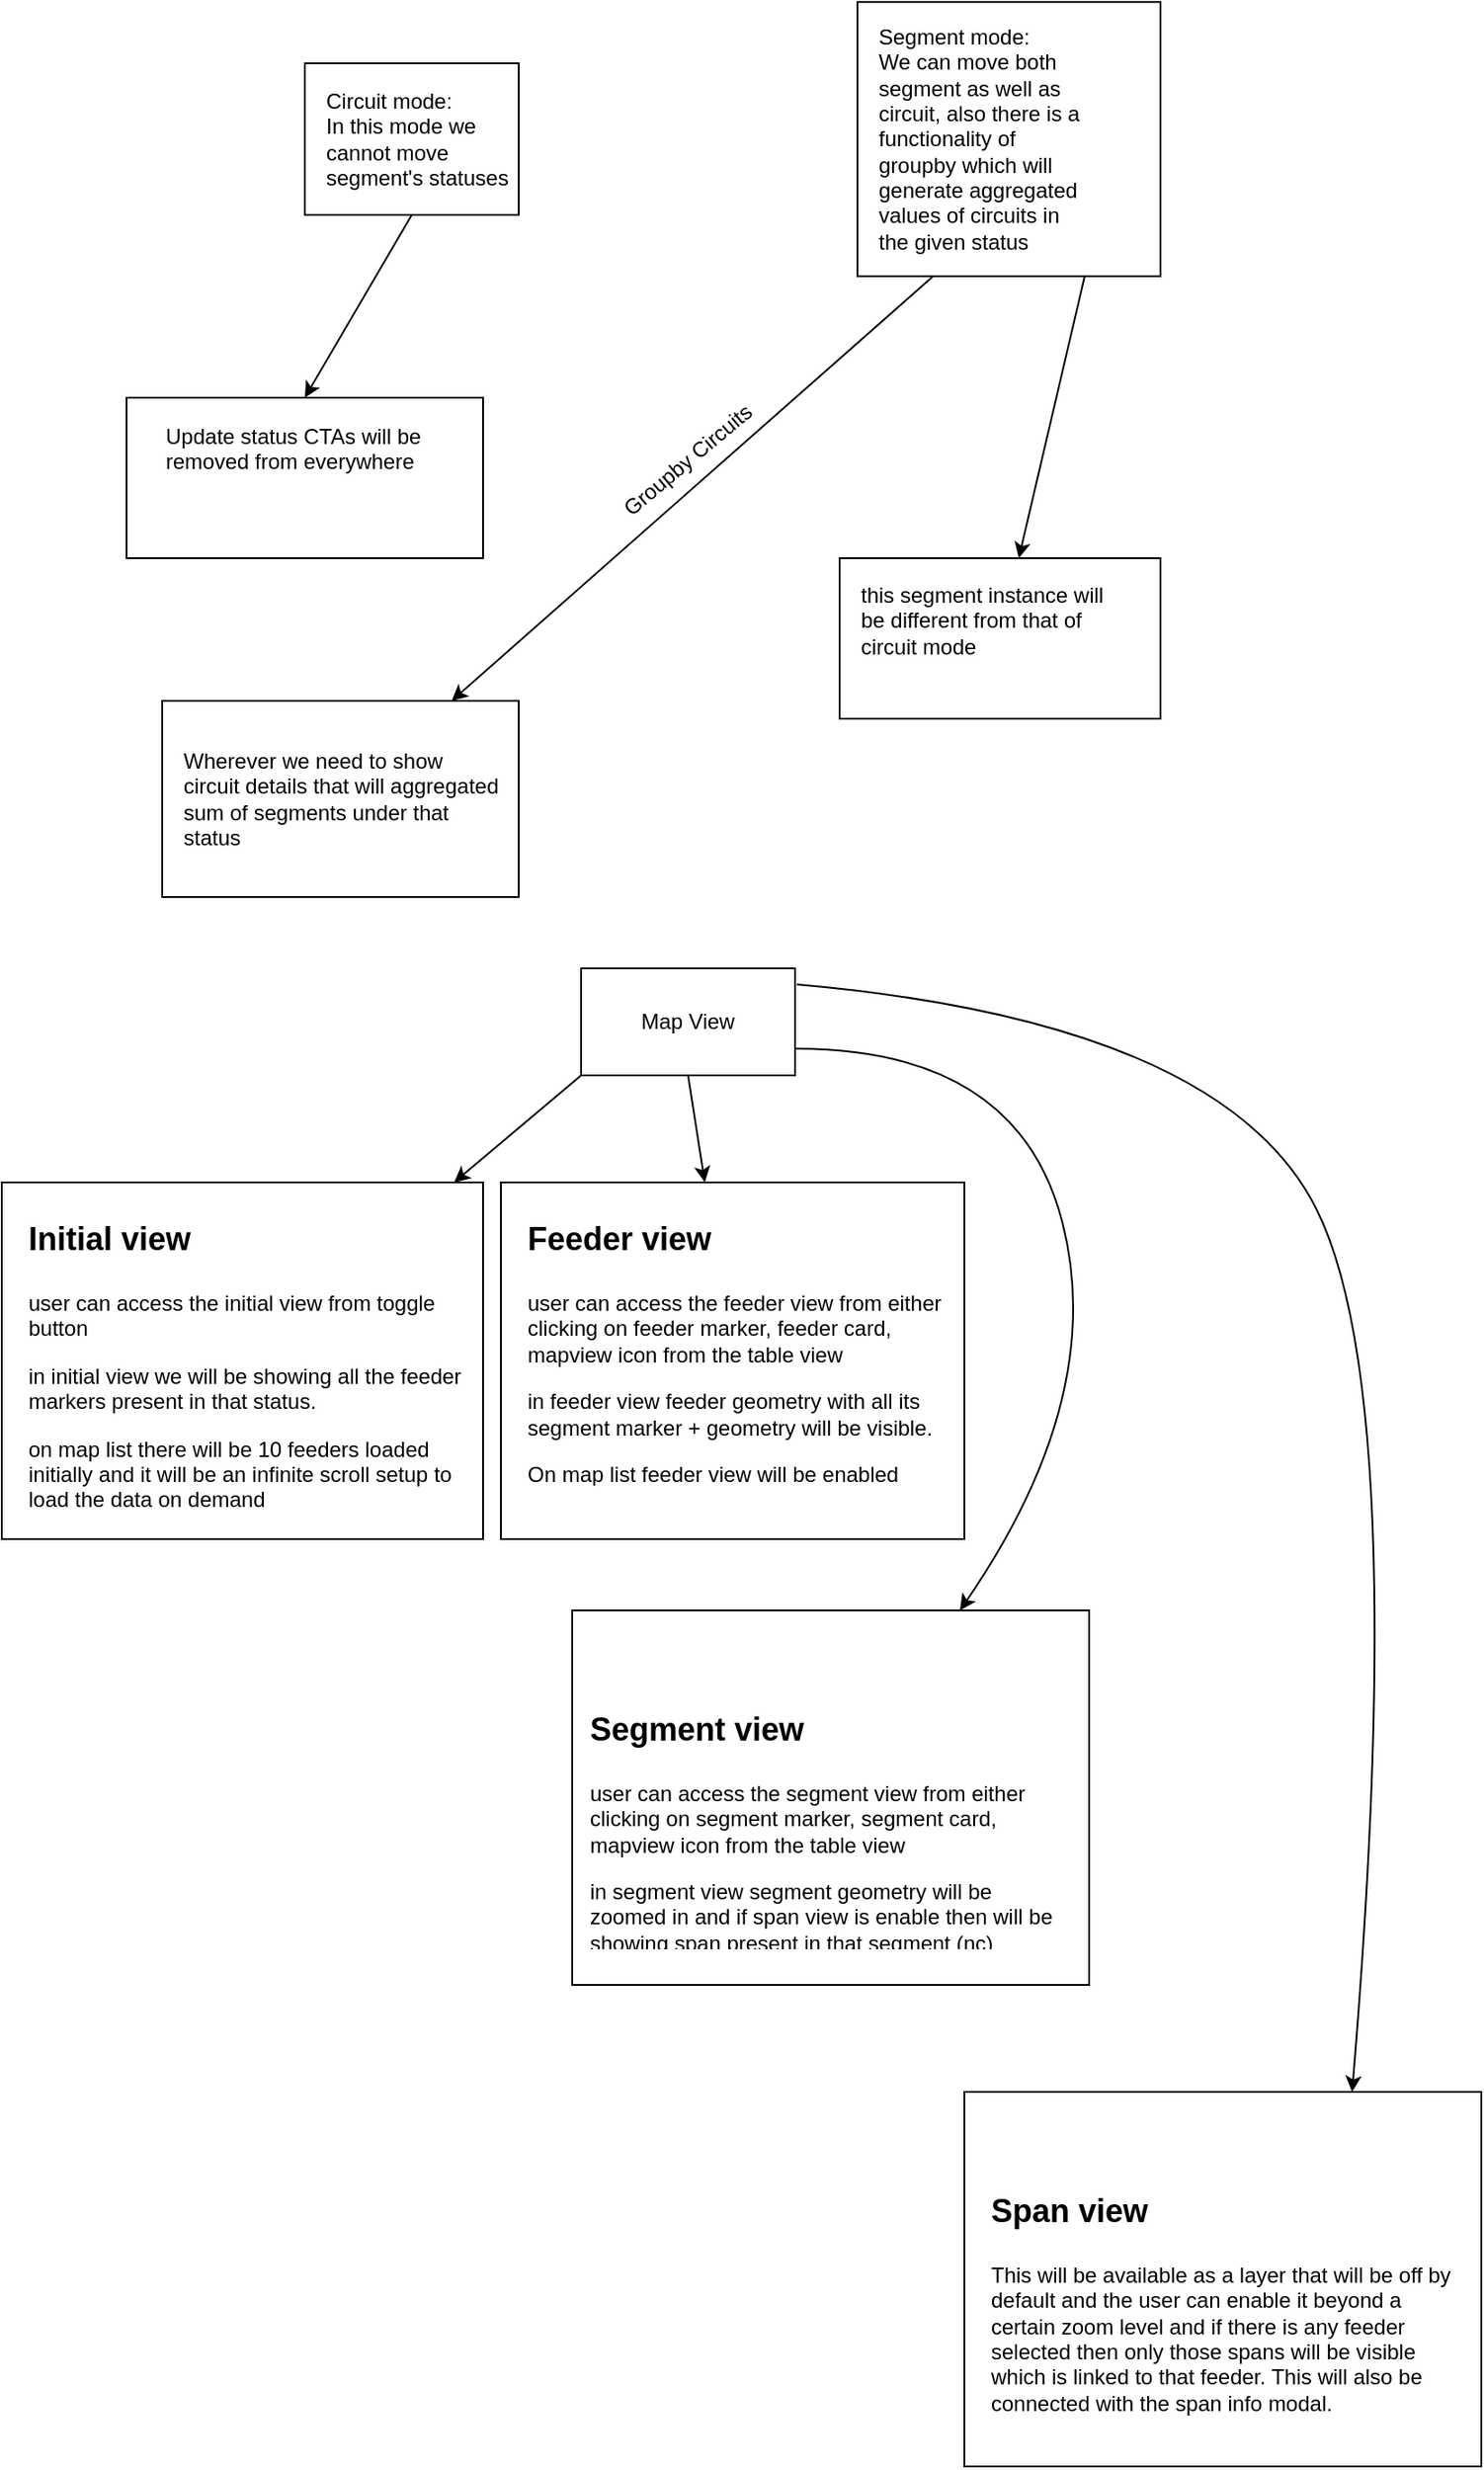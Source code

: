<mxfile version="15.5.9" type="github">
  <diagram id="PoIaKgKIwCTSb3lPDVwJ" name="Page-1">
    <mxGraphModel dx="1298" dy="834" grid="1" gridSize="10" guides="1" tooltips="1" connect="1" arrows="1" fold="1" page="1" pageScale="1" pageWidth="850" pageHeight="1100" math="0" shadow="0">
      <root>
        <mxCell id="0" />
        <mxCell id="1" parent="0" />
        <mxCell id="ypq0xYkCftPl5n5OI9vC-3" value="" style="rounded=0;whiteSpace=wrap;html=1;align=left;" parent="1" vertex="1">
          <mxGeometry x="180" y="52.5" width="120" height="85" as="geometry" />
        </mxCell>
        <mxCell id="ypq0xYkCftPl5n5OI9vC-2" value="Circuit mode:&lt;br&gt;In this mode we cannot move segment&#39;s statuses&amp;nbsp;" style="text;html=1;strokeColor=none;fillColor=none;align=left;verticalAlign=middle;whiteSpace=wrap;rounded=0;" parent="1" vertex="1">
          <mxGeometry x="190" y="80" width="110" height="30" as="geometry" />
        </mxCell>
        <mxCell id="ypq0xYkCftPl5n5OI9vC-4" value="" style="rounded=0;whiteSpace=wrap;html=1;align=left;" parent="1" vertex="1">
          <mxGeometry x="490" y="18.13" width="170" height="153.75" as="geometry" />
        </mxCell>
        <mxCell id="ypq0xYkCftPl5n5OI9vC-5" value="Segment mode:&lt;br&gt;We can move both segment as well as circuit, also there is a functionality of groupby which will generate aggregated values of circuits in the given status" style="text;html=1;strokeColor=none;fillColor=none;align=left;verticalAlign=middle;whiteSpace=wrap;rounded=0;" parent="1" vertex="1">
          <mxGeometry x="500" y="60" width="120" height="70" as="geometry" />
        </mxCell>
        <mxCell id="ypq0xYkCftPl5n5OI9vC-6" value="" style="endArrow=classic;html=1;rounded=0;exitX=0.5;exitY=1;exitDx=0;exitDy=0;entryX=0.5;entryY=0;entryDx=0;entryDy=0;" parent="1" source="ypq0xYkCftPl5n5OI9vC-3" target="ypq0xYkCftPl5n5OI9vC-7" edge="1">
          <mxGeometry width="50" height="50" relative="1" as="geometry">
            <mxPoint x="400" y="360" as="sourcePoint" />
            <mxPoint x="240" y="240" as="targetPoint" />
          </mxGeometry>
        </mxCell>
        <mxCell id="ypq0xYkCftPl5n5OI9vC-7" value="" style="rounded=0;whiteSpace=wrap;html=1;align=left;" parent="1" vertex="1">
          <mxGeometry x="80" y="240" width="200" height="90" as="geometry" />
        </mxCell>
        <mxCell id="ofZAW5yFAUpxtVObOGaC-1" value="Update status CTAs will be removed from everywhere&lt;br&gt;&lt;br&gt;&amp;nbsp;&lt;br&gt;&lt;br&gt;" style="text;html=1;strokeColor=none;fillColor=none;align=left;verticalAlign=middle;whiteSpace=wrap;rounded=0;" parent="1" vertex="1">
          <mxGeometry x="100" y="250" width="160" height="80" as="geometry" />
        </mxCell>
        <mxCell id="ofZAW5yFAUpxtVObOGaC-2" value="" style="endArrow=classic;html=1;rounded=0;exitX=0.25;exitY=1;exitDx=0;exitDy=0;" parent="1" source="ypq0xYkCftPl5n5OI9vC-4" target="ofZAW5yFAUpxtVObOGaC-3" edge="1">
          <mxGeometry width="50" height="50" relative="1" as="geometry">
            <mxPoint x="400" y="210" as="sourcePoint" />
            <mxPoint x="240" y="440" as="targetPoint" />
          </mxGeometry>
        </mxCell>
        <mxCell id="ofZAW5yFAUpxtVObOGaC-3" value="" style="rounded=0;whiteSpace=wrap;html=1;align=left;" parent="1" vertex="1">
          <mxGeometry x="100" y="410" width="200" height="110" as="geometry" />
        </mxCell>
        <mxCell id="ofZAW5yFAUpxtVObOGaC-4" value="Wherever we need to show circuit details that will aggregated sum of segments under that status" style="text;html=1;strokeColor=none;fillColor=none;align=left;verticalAlign=middle;whiteSpace=wrap;rounded=0;" parent="1" vertex="1">
          <mxGeometry x="110" y="420" width="180" height="90" as="geometry" />
        </mxCell>
        <mxCell id="ofZAW5yFAUpxtVObOGaC-5" value="Groupby Circuits" style="text;html=1;strokeColor=none;fillColor=none;align=center;verticalAlign=middle;whiteSpace=wrap;rounded=0;rotation=-40;" parent="1" vertex="1">
          <mxGeometry x="340" y="260" width="110" height="30" as="geometry" />
        </mxCell>
        <mxCell id="ofZAW5yFAUpxtVObOGaC-6" value="" style="endArrow=classic;html=1;rounded=0;exitX=0.75;exitY=1;exitDx=0;exitDy=0;" parent="1" source="ypq0xYkCftPl5n5OI9vC-4" target="ofZAW5yFAUpxtVObOGaC-7" edge="1">
          <mxGeometry width="50" height="50" relative="1" as="geometry">
            <mxPoint x="400" y="180" as="sourcePoint" />
            <mxPoint x="600" y="360" as="targetPoint" />
          </mxGeometry>
        </mxCell>
        <mxCell id="ofZAW5yFAUpxtVObOGaC-7" value="" style="rounded=0;whiteSpace=wrap;html=1;align=left;" parent="1" vertex="1">
          <mxGeometry x="480" y="330" width="180" height="90" as="geometry" />
        </mxCell>
        <mxCell id="ofZAW5yFAUpxtVObOGaC-8" value="this segment instance will be different from that of circuit mode" style="text;html=1;strokeColor=none;fillColor=none;align=left;verticalAlign=middle;whiteSpace=wrap;rounded=0;" parent="1" vertex="1">
          <mxGeometry x="490" y="350" width="150" height="30" as="geometry" />
        </mxCell>
        <mxCell id="ofZAW5yFAUpxtVObOGaC-10" value="" style="rounded=0;whiteSpace=wrap;html=1;align=left;" parent="1" vertex="1">
          <mxGeometry x="335" y="560" width="120" height="60" as="geometry" />
        </mxCell>
        <mxCell id="ofZAW5yFAUpxtVObOGaC-11" value="Map View" style="text;html=1;strokeColor=none;fillColor=none;align=center;verticalAlign=middle;whiteSpace=wrap;rounded=0;" parent="1" vertex="1">
          <mxGeometry x="365" y="575" width="60" height="30" as="geometry" />
        </mxCell>
        <mxCell id="ofZAW5yFAUpxtVObOGaC-12" value="" style="endArrow=classic;html=1;rounded=0;exitX=0;exitY=1;exitDx=0;exitDy=0;" parent="1" source="ofZAW5yFAUpxtVObOGaC-10" target="ofZAW5yFAUpxtVObOGaC-13" edge="1">
          <mxGeometry width="50" height="50" relative="1" as="geometry">
            <mxPoint x="400" y="590" as="sourcePoint" />
            <mxPoint x="100" y="660" as="targetPoint" />
          </mxGeometry>
        </mxCell>
        <mxCell id="ofZAW5yFAUpxtVObOGaC-13" value="" style="rounded=0;whiteSpace=wrap;html=1;align=left;" parent="1" vertex="1">
          <mxGeometry x="10" y="680" width="270" height="200" as="geometry" />
        </mxCell>
        <mxCell id="ofZAW5yFAUpxtVObOGaC-15" value="&lt;h1&gt;&lt;font style=&quot;font-size: 18px&quot;&gt;Initial view&lt;/font&gt;&lt;/h1&gt;&lt;p&gt;user can access the initial view from toggle button&lt;/p&gt;&lt;p&gt;in initial view we will be showing all the feeder markers present in that status.&amp;nbsp;&lt;/p&gt;&lt;p&gt;on map list there will be 10 feeders loaded initially and it will be an infinite scroll setup to load the data on demand&lt;/p&gt;" style="text;html=1;strokeColor=none;fillColor=none;spacing=5;spacingTop=-20;whiteSpace=wrap;overflow=hidden;rounded=0;align=left;" parent="1" vertex="1">
          <mxGeometry x="20" y="690" width="260" height="190" as="geometry" />
        </mxCell>
        <mxCell id="ofZAW5yFAUpxtVObOGaC-16" value="" style="endArrow=classic;html=1;rounded=0;fontSize=18;exitX=0.5;exitY=1;exitDx=0;exitDy=0;" parent="1" source="ofZAW5yFAUpxtVObOGaC-10" target="ofZAW5yFAUpxtVObOGaC-17" edge="1">
          <mxGeometry width="50" height="50" relative="1" as="geometry">
            <mxPoint x="400" y="590" as="sourcePoint" />
            <mxPoint x="480" y="720" as="targetPoint" />
          </mxGeometry>
        </mxCell>
        <mxCell id="ofZAW5yFAUpxtVObOGaC-17" value="&lt;h1&gt;&lt;br&gt;&lt;/h1&gt;" style="rounded=0;whiteSpace=wrap;html=1;fontSize=18;align=left;" parent="1" vertex="1">
          <mxGeometry x="290" y="680" width="260" height="200" as="geometry" />
        </mxCell>
        <mxCell id="ofZAW5yFAUpxtVObOGaC-20" value="&lt;h1&gt;&lt;font style=&quot;font-size: 18px&quot;&gt;Feeder view&lt;/font&gt;&lt;/h1&gt;&lt;h1&gt;&lt;p style=&quot;font-weight: 400 ; font-size: 12px&quot;&gt;user can access the feeder view from either clicking on feeder marker, feeder card, mapview icon from the table view&lt;/p&gt;&lt;p style=&quot;font-weight: 400 ; font-size: 12px&quot;&gt;in feeder view feeder geometry with all its segment marker + geometry will be visible.&amp;nbsp;&lt;/p&gt;&lt;p style=&quot;font-weight: 400 ; font-size: 12px&quot;&gt;On map list feeder view will be enabled&amp;nbsp;&lt;/p&gt;&lt;/h1&gt;" style="text;html=1;strokeColor=none;fillColor=none;spacing=5;spacingTop=-20;whiteSpace=wrap;overflow=hidden;rounded=0;fontSize=12;align=left;" parent="1" vertex="1">
          <mxGeometry x="300" y="690" width="250" height="160" as="geometry" />
        </mxCell>
        <mxCell id="ofZAW5yFAUpxtVObOGaC-21" value="" style="rounded=0;whiteSpace=wrap;html=1;fontSize=12;align=left;" parent="1" vertex="1">
          <mxGeometry x="330" y="920" width="290" height="210" as="geometry" />
        </mxCell>
        <mxCell id="ofZAW5yFAUpxtVObOGaC-22" value="" style="curved=1;endArrow=classic;html=1;rounded=0;fontSize=12;entryX=0.75;entryY=0;entryDx=0;entryDy=0;exitX=1;exitY=0.75;exitDx=0;exitDy=0;" parent="1" source="ofZAW5yFAUpxtVObOGaC-10" target="ofZAW5yFAUpxtVObOGaC-21" edge="1">
          <mxGeometry width="50" height="50" relative="1" as="geometry">
            <mxPoint x="460" y="600" as="sourcePoint" />
            <mxPoint x="450" y="820" as="targetPoint" />
            <Array as="points">
              <mxPoint x="580" y="605" />
              <mxPoint x="630" y="800" />
            </Array>
          </mxGeometry>
        </mxCell>
        <mxCell id="ofZAW5yFAUpxtVObOGaC-23" value="&lt;h1&gt;&lt;font style=&quot;font-size: 18px&quot;&gt;&lt;br&gt;&lt;/font&gt;&lt;/h1&gt;&lt;h1&gt;&lt;font style=&quot;font-size: 18px&quot;&gt;Segment view&lt;/font&gt;&lt;/h1&gt;&lt;h1&gt;&lt;p style=&quot;font-weight: 400 ; font-size: 12px&quot;&gt;user can access the segment view from either clicking on segment marker, segment card, mapview icon from the table view&lt;/p&gt;&lt;p style=&quot;font-weight: 400 ; font-size: 12px&quot;&gt;in segment view segment geometry will be zoomed in and if span view is enable then will be showing span present in that segment (nc)&lt;/p&gt;&lt;p style=&quot;font-weight: 400 ; font-size: 12px&quot;&gt;On map list segment view will be enabled&amp;nbsp;&lt;/p&gt;&lt;/h1&gt;" style="text;html=1;strokeColor=none;fillColor=none;spacing=5;spacingTop=-20;whiteSpace=wrap;overflow=hidden;rounded=0;fontSize=12;align=left;" parent="1" vertex="1">
          <mxGeometry x="335" y="920" width="275" height="190" as="geometry" />
        </mxCell>
        <mxCell id="ofZAW5yFAUpxtVObOGaC-24" value="" style="rounded=0;whiteSpace=wrap;html=1;fontSize=12;align=left;" parent="1" vertex="1">
          <mxGeometry x="550" y="1190" width="290" height="210" as="geometry" />
        </mxCell>
        <mxCell id="ofZAW5yFAUpxtVObOGaC-25" value="" style="curved=1;endArrow=classic;html=1;rounded=0;fontSize=12;entryX=0.75;entryY=0;entryDx=0;entryDy=0;exitX=1.008;exitY=0.15;exitDx=0;exitDy=0;exitPerimeter=0;" parent="1" source="ofZAW5yFAUpxtVObOGaC-10" target="ofZAW5yFAUpxtVObOGaC-24" edge="1">
          <mxGeometry width="50" height="50" relative="1" as="geometry">
            <mxPoint x="465" y="615" as="sourcePoint" />
            <mxPoint x="460" y="830" as="targetPoint" />
            <Array as="points">
              <mxPoint x="695" y="590" />
              <mxPoint x="800" y="800" />
            </Array>
          </mxGeometry>
        </mxCell>
        <mxCell id="ofZAW5yFAUpxtVObOGaC-26" value="&lt;h1&gt;&lt;font style=&quot;font-size: 18px&quot;&gt;&lt;br&gt;&lt;/font&gt;&lt;/h1&gt;&lt;h1&gt;&lt;font style=&quot;font-size: 18px&quot;&gt;Span view&lt;/font&gt;&lt;/h1&gt;&lt;h1&gt;&lt;p style=&quot;font-weight: 400 ; font-size: 12px&quot;&gt;&lt;span&gt;This will be available as a layer that will be off by default and the user can enable it beyond a certain zoom level and if there is any feeder selected then only those spans will be visible which is linked to that feeder. This will also be connected with the span info modal.&lt;/span&gt;&lt;br&gt;&lt;/p&gt;&lt;/h1&gt;" style="text;html=1;strokeColor=none;fillColor=none;spacing=5;spacingTop=-20;whiteSpace=wrap;overflow=hidden;rounded=0;fontSize=12;align=left;" parent="1" vertex="1">
          <mxGeometry x="560" y="1190" width="275" height="190" as="geometry" />
        </mxCell>
      </root>
    </mxGraphModel>
  </diagram>
</mxfile>
